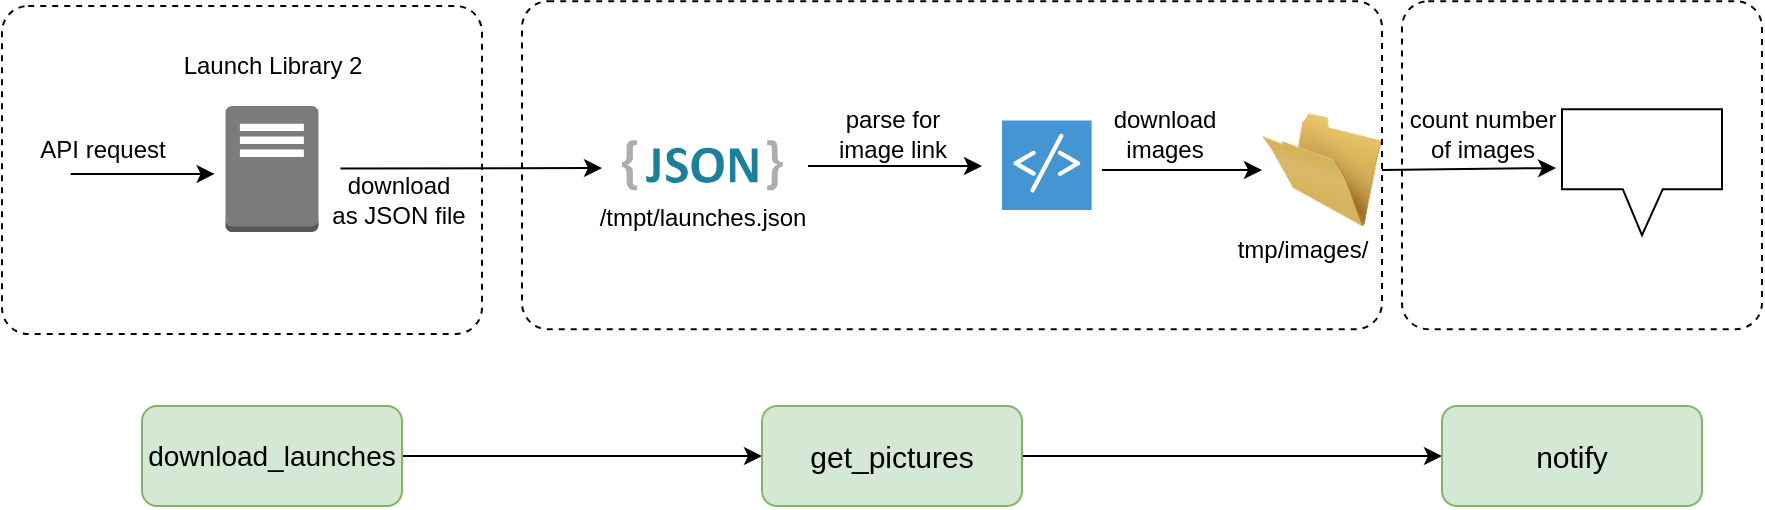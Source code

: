 <mxfile version="14.4.3" type="device"><diagram id="hU1Tmg0YX5yklte46Key" name="Page-1"><mxGraphModel dx="1202" dy="694" grid="1" gridSize="10" guides="1" tooltips="1" connect="1" arrows="1" fold="1" page="1" pageScale="1" pageWidth="1169" pageHeight="827" math="0" shadow="0"><root><mxCell id="0"/><mxCell id="1" parent="0"/><mxCell id="TLWriuEDMN9g08-9PZVL-30" value="" style="rounded=1;whiteSpace=wrap;html=1;dashed=1;arcSize=8;" vertex="1" parent="1"><mxGeometry x="870" y="117.6" width="180" height="164" as="geometry"/></mxCell><mxCell id="TLWriuEDMN9g08-9PZVL-29" value="" style="rounded=1;whiteSpace=wrap;html=1;dashed=1;arcSize=8;" vertex="1" parent="1"><mxGeometry x="430" y="117.6" width="430" height="164" as="geometry"/></mxCell><mxCell id="TLWriuEDMN9g08-9PZVL-22" value="" style="rounded=1;whiteSpace=wrap;html=1;dashed=1;arcSize=8;" vertex="1" parent="1"><mxGeometry x="170" y="120" width="240" height="164" as="geometry"/></mxCell><mxCell id="TLWriuEDMN9g08-9PZVL-1" value="" style="outlineConnect=0;dashed=0;verticalLabelPosition=bottom;verticalAlign=top;align=center;html=1;shape=mxgraph.aws3.traditional_server;fillColor=#7D7C7C;gradientColor=none;" vertex="1" parent="1"><mxGeometry x="281.75" y="170" width="46.5" height="63" as="geometry"/></mxCell><mxCell id="TLWriuEDMN9g08-9PZVL-2" value="Launch Library 2" style="text;html=1;align=center;verticalAlign=middle;resizable=0;points=[];autosize=1;" vertex="1" parent="1"><mxGeometry x="250" y="140" width="110" height="20" as="geometry"/></mxCell><mxCell id="TLWriuEDMN9g08-9PZVL-4" value="" style="endArrow=classic;html=1;exitX=0.143;exitY=0.512;exitDx=0;exitDy=0;exitPerimeter=0;entryX=0.443;entryY=0.512;entryDx=0;entryDy=0;entryPerimeter=0;" edge="1" parent="1" source="TLWriuEDMN9g08-9PZVL-22" target="TLWriuEDMN9g08-9PZVL-22"><mxGeometry width="50" height="50" relative="1" as="geometry"><mxPoint x="220" y="280" as="sourcePoint"/><mxPoint x="270" y="230" as="targetPoint"/></mxGeometry></mxCell><mxCell id="TLWriuEDMN9g08-9PZVL-5" value="API request" style="text;html=1;align=center;verticalAlign=middle;resizable=0;points=[];autosize=1;" vertex="1" parent="1"><mxGeometry x="180" y="182.4" width="80" height="20" as="geometry"/></mxCell><mxCell id="TLWriuEDMN9g08-9PZVL-9" value="" style="dashed=0;outlineConnect=0;html=1;align=center;labelPosition=center;verticalLabelPosition=bottom;verticalAlign=top;shape=mxgraph.weblogos.json_2" vertex="1" parent="1"><mxGeometry x="480" y="187" width="80.4" height="25.2" as="geometry"/></mxCell><mxCell id="TLWriuEDMN9g08-9PZVL-10" value="&lt;br&gt;/tmpt/launches.json" style="text;html=1;align=center;verticalAlign=middle;resizable=0;points=[];autosize=1;" vertex="1" parent="1"><mxGeometry x="460" y="203" width="120" height="30" as="geometry"/></mxCell><mxCell id="TLWriuEDMN9g08-9PZVL-12" value="" style="shadow=0;dashed=0;html=1;strokeColor=none;fillColor=#4495D1;labelPosition=center;verticalLabelPosition=bottom;verticalAlign=top;align=center;outlineConnect=0;shape=mxgraph.veeam.script;" vertex="1" parent="1"><mxGeometry x="670" y="177.2" width="44.8" height="44.8" as="geometry"/></mxCell><mxCell id="TLWriuEDMN9g08-9PZVL-13" value="" style="endArrow=classic;html=1;exitX=0.942;exitY=-0.1;exitDx=0;exitDy=0;exitPerimeter=0;" edge="1" parent="1" source="TLWriuEDMN9g08-9PZVL-10"><mxGeometry width="50" height="50" relative="1" as="geometry"><mxPoint x="630" y="271.85" as="sourcePoint"/><mxPoint x="660" y="200" as="targetPoint"/></mxGeometry></mxCell><mxCell id="TLWriuEDMN9g08-9PZVL-14" value="parse for&lt;br&gt;image link" style="text;html=1;align=center;verticalAlign=middle;resizable=0;points=[];autosize=1;" vertex="1" parent="1"><mxGeometry x="580" y="169.4" width="70" height="30" as="geometry"/></mxCell><mxCell id="TLWriuEDMN9g08-9PZVL-15" value="" style="image;html=1;image=img/lib/clip_art/general/Empty_Folder_128x128.png" vertex="1" parent="1"><mxGeometry x="800" y="169.4" width="60" height="65.2" as="geometry"/></mxCell><mxCell id="TLWriuEDMN9g08-9PZVL-16" value="" style="endArrow=classic;html=1;entryX=0;entryY=0.5;entryDx=0;entryDy=0;" edge="1" parent="1" target="TLWriuEDMN9g08-9PZVL-15"><mxGeometry width="50" height="50" relative="1" as="geometry"><mxPoint x="720" y="202" as="sourcePoint"/><mxPoint x="750" y="251.85" as="targetPoint"/></mxGeometry></mxCell><mxCell id="TLWriuEDMN9g08-9PZVL-17" value="tmp/images/" style="text;html=1;align=center;verticalAlign=middle;resizable=0;points=[];autosize=1;" vertex="1" parent="1"><mxGeometry x="780" y="232.4" width="80" height="20" as="geometry"/></mxCell><mxCell id="TLWriuEDMN9g08-9PZVL-19" value="" style="shape=callout;whiteSpace=wrap;html=1;perimeter=calloutPerimeter;size=23;position=0.38;" vertex="1" parent="1"><mxGeometry x="950" y="171.6" width="80" height="63" as="geometry"/></mxCell><mxCell id="TLWriuEDMN9g08-9PZVL-20" value="" style="endArrow=classic;html=1;exitX=1;exitY=0.5;exitDx=0;exitDy=0;" edge="1" parent="1" source="TLWriuEDMN9g08-9PZVL-15"><mxGeometry width="50" height="50" relative="1" as="geometry"><mxPoint x="820" y="271.85" as="sourcePoint"/><mxPoint x="947" y="201" as="targetPoint"/></mxGeometry></mxCell><mxCell id="TLWriuEDMN9g08-9PZVL-21" value="count&amp;nbsp;number&lt;br&gt;of images" style="text;html=1;align=center;verticalAlign=middle;resizable=0;points=[];autosize=1;" vertex="1" parent="1"><mxGeometry x="865" y="169.4" width="90" height="30" as="geometry"/></mxCell><mxCell id="TLWriuEDMN9g08-9PZVL-23" value="download&lt;br&gt;as JSON file" style="text;html=1;align=center;verticalAlign=middle;resizable=0;points=[];autosize=1;" vertex="1" parent="1"><mxGeometry x="328.25" y="202.4" width="80" height="30" as="geometry"/></mxCell><mxCell id="TLWriuEDMN9g08-9PZVL-26" value="" style="endArrow=classic;html=1;exitX=0.137;exitY=-0.037;exitDx=0;exitDy=0;exitPerimeter=0;" edge="1" parent="1" source="TLWriuEDMN9g08-9PZVL-23"><mxGeometry width="50" height="50" relative="1" as="geometry"><mxPoint x="470" y="190" as="sourcePoint"/><mxPoint x="470" y="201" as="targetPoint"/></mxGeometry></mxCell><mxCell id="TLWriuEDMN9g08-9PZVL-27" value="download&lt;br&gt;images" style="text;html=1;align=center;verticalAlign=middle;resizable=0;points=[];autosize=1;" vertex="1" parent="1"><mxGeometry x="716" y="169.4" width="70" height="30" as="geometry"/></mxCell><mxCell id="TLWriuEDMN9g08-9PZVL-34" style="edgeStyle=orthogonalEdgeStyle;rounded=0;orthogonalLoop=1;jettySize=auto;html=1;exitX=1;exitY=0.5;exitDx=0;exitDy=0;entryX=0;entryY=0.5;entryDx=0;entryDy=0;" edge="1" parent="1" source="TLWriuEDMN9g08-9PZVL-31" target="TLWriuEDMN9g08-9PZVL-32"><mxGeometry relative="1" as="geometry"/></mxCell><mxCell id="TLWriuEDMN9g08-9PZVL-31" value="&lt;font style=&quot;font-size: 14px&quot;&gt;download_launches&lt;/font&gt;" style="rounded=1;whiteSpace=wrap;html=1;fillColor=#d5e8d4;strokeColor=#82b366;" vertex="1" parent="1"><mxGeometry x="240" y="320" width="130" height="50" as="geometry"/></mxCell><mxCell id="TLWriuEDMN9g08-9PZVL-35" style="edgeStyle=orthogonalEdgeStyle;rounded=0;orthogonalLoop=1;jettySize=auto;html=1;exitX=1;exitY=0.5;exitDx=0;exitDy=0;" edge="1" parent="1" source="TLWriuEDMN9g08-9PZVL-32" target="TLWriuEDMN9g08-9PZVL-33"><mxGeometry relative="1" as="geometry"/></mxCell><mxCell id="TLWriuEDMN9g08-9PZVL-32" value="&lt;font style=&quot;font-size: 15px&quot;&gt;get_pictures&lt;/font&gt;" style="rounded=1;whiteSpace=wrap;html=1;fillColor=#d5e8d4;strokeColor=#82b366;" vertex="1" parent="1"><mxGeometry x="550" y="320" width="130" height="50" as="geometry"/></mxCell><mxCell id="TLWriuEDMN9g08-9PZVL-33" value="&lt;font style=&quot;font-size: 15px&quot;&gt;notify&lt;/font&gt;" style="rounded=1;whiteSpace=wrap;html=1;fillColor=#d5e8d4;strokeColor=#82b366;" vertex="1" parent="1"><mxGeometry x="890" y="320" width="130" height="50" as="geometry"/></mxCell></root></mxGraphModel></diagram></mxfile>